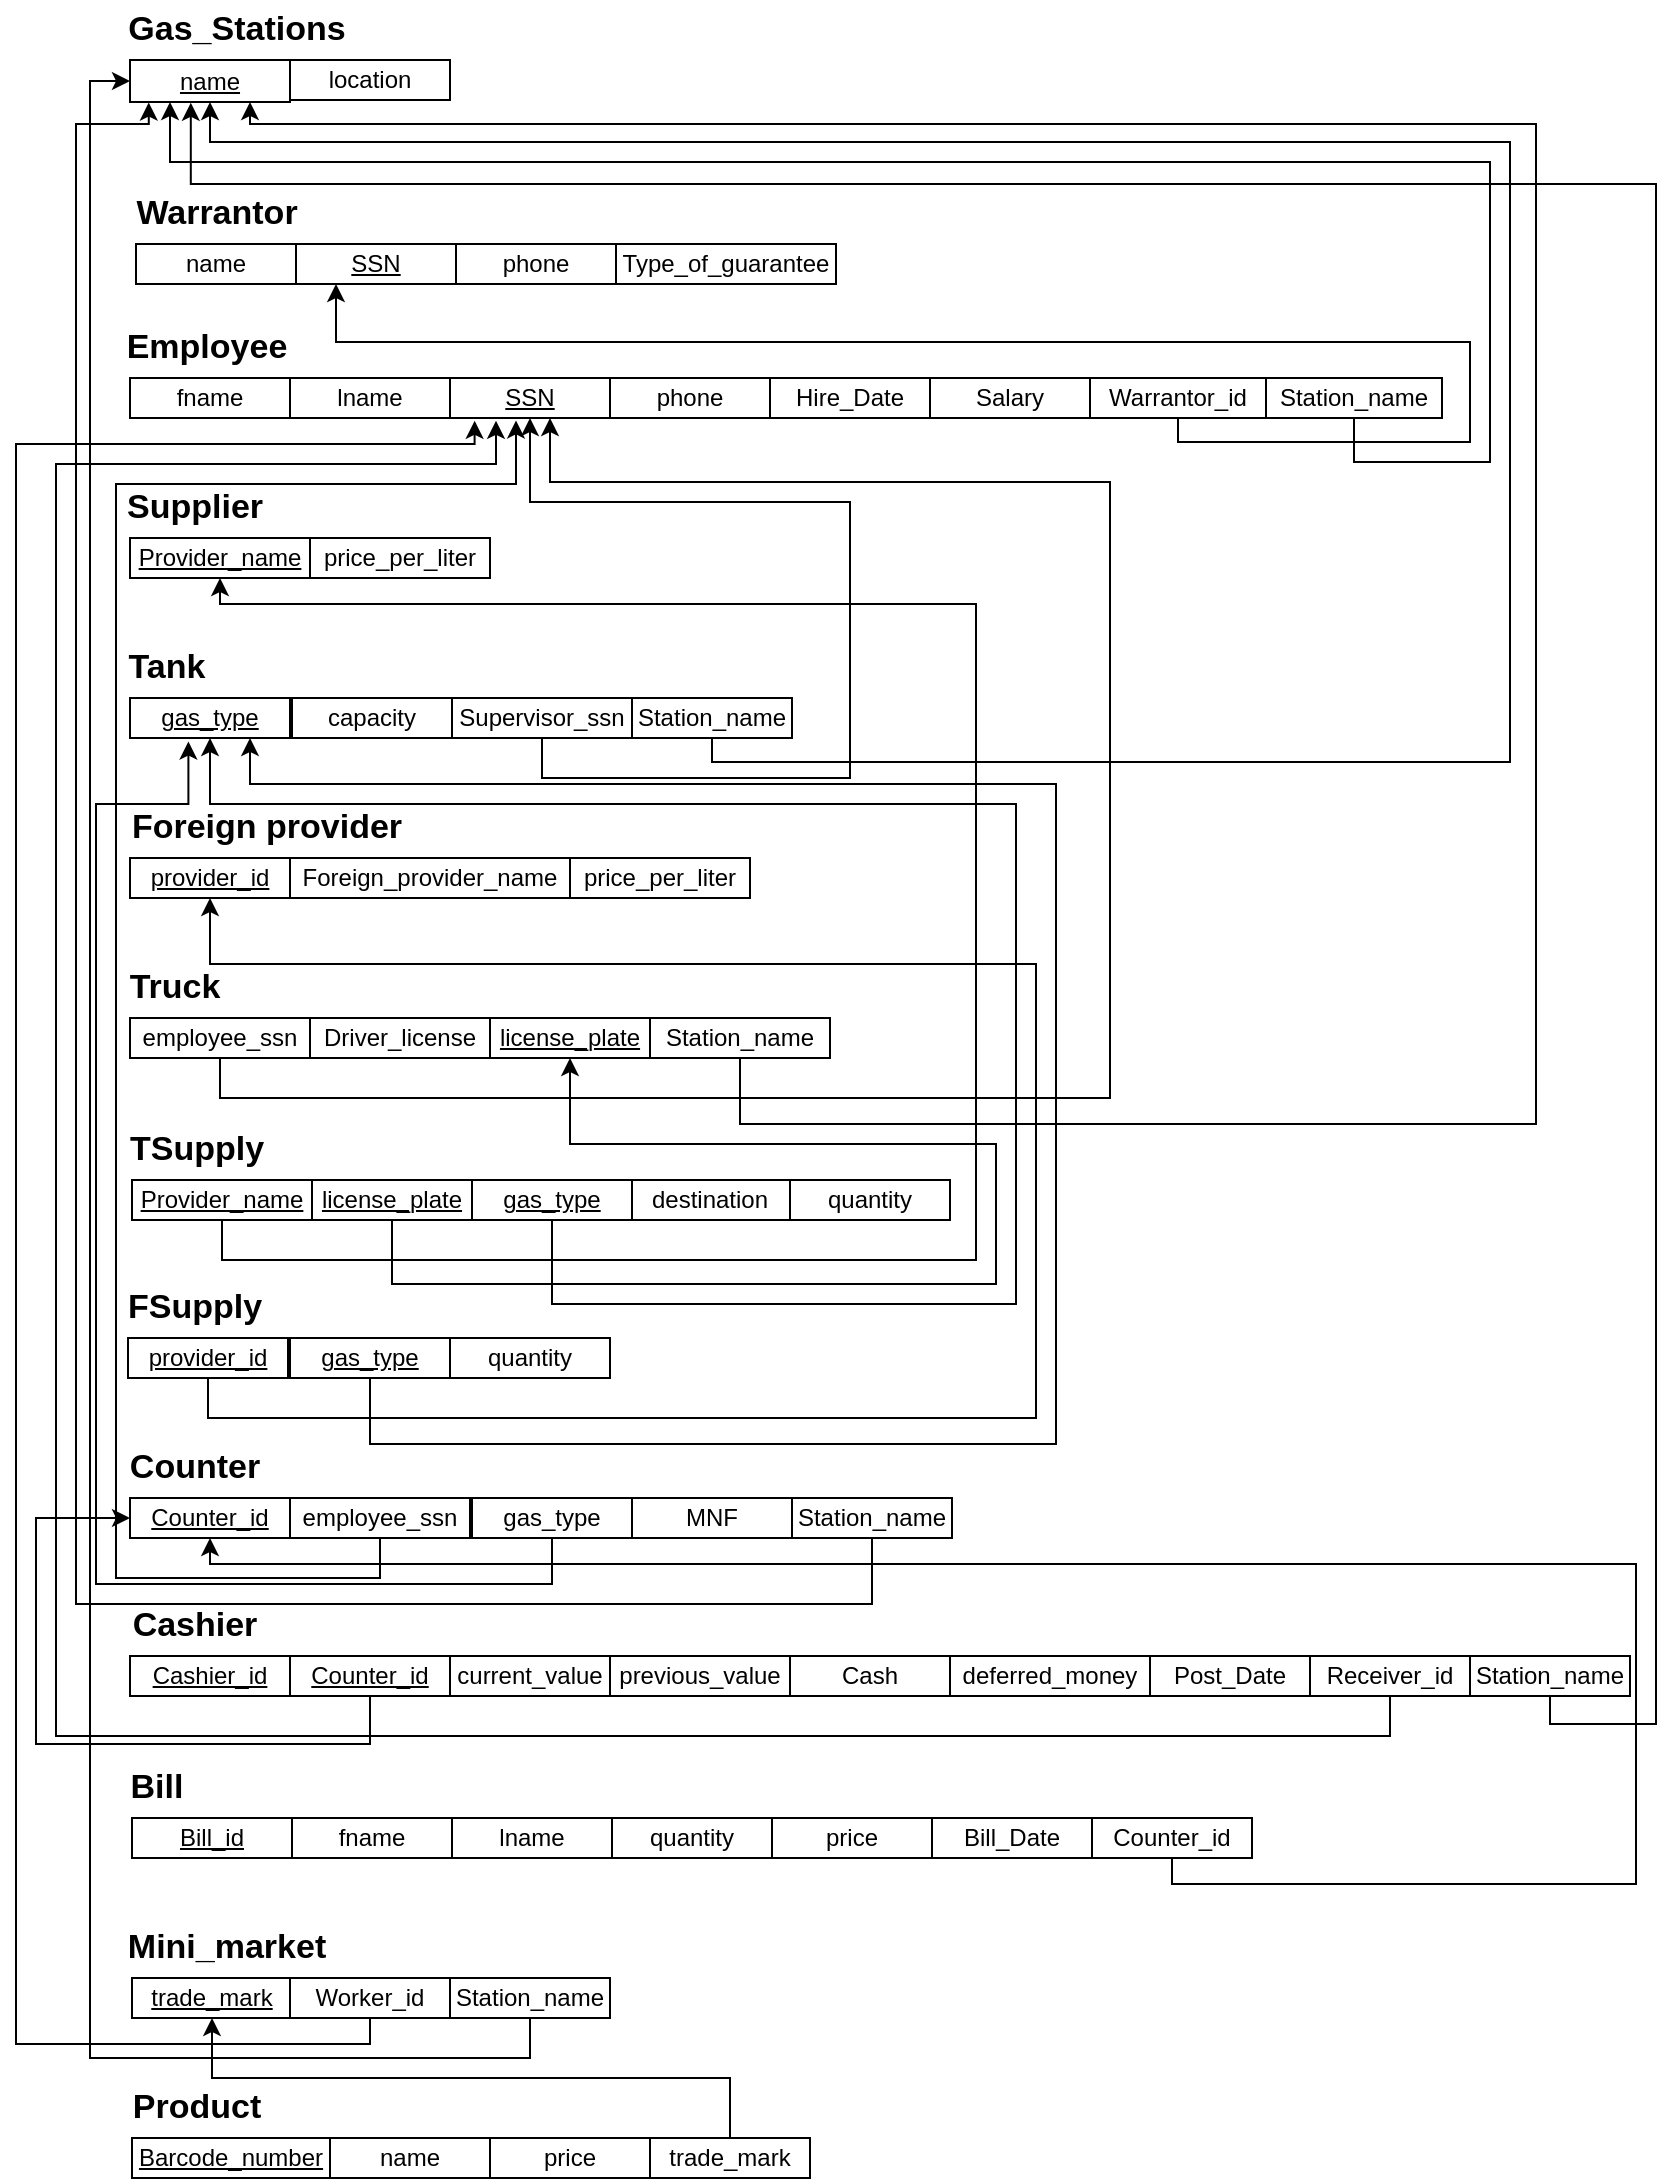 <mxfile version="22.0.3" type="device">
  <diagram name="Page-1" id="YBQMzqelVxIvQFQ6HbHM">
    <mxGraphModel dx="1202" dy="497" grid="1" gridSize="10" guides="1" tooltips="1" connect="1" arrows="1" fold="1" page="1" pageScale="1" pageWidth="850" pageHeight="1100" math="0" shadow="0">
      <root>
        <mxCell id="0" />
        <mxCell id="1" parent="0" />
        <mxCell id="VS-YMUBvFFlVaflBLDd2-45" value="name" style="whiteSpace=wrap;html=1;align=center;fontStyle=4" parent="1" vertex="1">
          <mxGeometry x="67" y="38" width="80" height="21" as="geometry" />
        </mxCell>
        <mxCell id="VS-YMUBvFFlVaflBLDd2-47" value="location" style="whiteSpace=wrap;html=1;align=center;" parent="1" vertex="1">
          <mxGeometry x="147" y="38" width="80" height="20" as="geometry" />
        </mxCell>
        <mxCell id="VS-YMUBvFFlVaflBLDd2-48" value="Gas_Stations" style="text;html=1;fontSize=17;fontStyle=1;verticalAlign=middle;align=center;fontColor=default;labelBackgroundColor=none;" parent="1" vertex="1">
          <mxGeometry x="60" y="8" width="120" height="30" as="geometry" />
        </mxCell>
        <mxCell id="VS-YMUBvFFlVaflBLDd2-49" value="name" style="whiteSpace=wrap;html=1;align=center;" parent="1" vertex="1">
          <mxGeometry x="70" y="130" width="80" height="20" as="geometry" />
        </mxCell>
        <mxCell id="VS-YMUBvFFlVaflBLDd2-50" value="SSN" style="whiteSpace=wrap;html=1;align=center;fontStyle=4" parent="1" vertex="1">
          <mxGeometry x="150" y="130" width="80" height="20" as="geometry" />
        </mxCell>
        <mxCell id="VS-YMUBvFFlVaflBLDd2-51" value="Warrantor" style="text;html=1;fontSize=17;fontStyle=1;verticalAlign=middle;align=center;" parent="1" vertex="1">
          <mxGeometry x="60" y="100" width="100" height="30" as="geometry" />
        </mxCell>
        <mxCell id="VS-YMUBvFFlVaflBLDd2-53" value="phone" style="whiteSpace=wrap;html=1;align=center;" parent="1" vertex="1">
          <mxGeometry x="230" y="130" width="80" height="20" as="geometry" />
        </mxCell>
        <mxCell id="VS-YMUBvFFlVaflBLDd2-55" value="Type_of_guarantee" style="whiteSpace=wrap;html=1;align=center;" parent="1" vertex="1">
          <mxGeometry x="310" y="130" width="110" height="20" as="geometry" />
        </mxCell>
        <mxCell id="VS-YMUBvFFlVaflBLDd2-59" value="Provider_name" style="whiteSpace=wrap;html=1;align=center;fontStyle=4" parent="1" vertex="1">
          <mxGeometry x="67" y="277" width="90" height="20" as="geometry" />
        </mxCell>
        <mxCell id="VS-YMUBvFFlVaflBLDd2-61" value="Supplier" style="text;html=1;fontSize=17;fontStyle=1;verticalAlign=middle;align=center;" parent="1" vertex="1">
          <mxGeometry x="61" y="247" width="76" height="30" as="geometry" />
        </mxCell>
        <mxCell id="VS-YMUBvFFlVaflBLDd2-63" value="fname" style="whiteSpace=wrap;html=1;align=center;" parent="1" vertex="1">
          <mxGeometry x="67" y="197" width="80" height="20" as="geometry" />
        </mxCell>
        <mxCell id="VS-YMUBvFFlVaflBLDd2-64" value="SSN" style="whiteSpace=wrap;html=1;align=center;fontStyle=4" parent="1" vertex="1">
          <mxGeometry x="227" y="197" width="80" height="20" as="geometry" />
        </mxCell>
        <mxCell id="VS-YMUBvFFlVaflBLDd2-65" value="Employee" style="text;html=1;fontSize=17;fontStyle=1;verticalAlign=middle;align=center;" parent="1" vertex="1">
          <mxGeometry x="62" y="167" width="86" height="30" as="geometry" />
        </mxCell>
        <mxCell id="VS-YMUBvFFlVaflBLDd2-66" value="phone" style="whiteSpace=wrap;html=1;align=center;direction=west;" parent="1" vertex="1">
          <mxGeometry x="307" y="197" width="80" height="20" as="geometry" />
        </mxCell>
        <mxCell id="VS-YMUBvFFlVaflBLDd2-67" value="gas_type" style="whiteSpace=wrap;html=1;align=center;fontStyle=4" parent="1" vertex="1">
          <mxGeometry x="67" y="357" width="80" height="20" as="geometry" />
        </mxCell>
        <mxCell id="VS-YMUBvFFlVaflBLDd2-68" value="price_per_liter" style="whiteSpace=wrap;html=1;align=center;" parent="1" vertex="1">
          <mxGeometry x="287" y="437" width="90" height="20" as="geometry" />
        </mxCell>
        <mxCell id="VS-YMUBvFFlVaflBLDd2-69" value="Tank" style="text;html=1;fontSize=17;fontStyle=1;verticalAlign=middle;align=center;" parent="1" vertex="1">
          <mxGeometry x="62" y="327" width="46" height="30" as="geometry" />
        </mxCell>
        <mxCell id="VS-YMUBvFFlVaflBLDd2-71" value="provider_id" style="whiteSpace=wrap;html=1;align=center;fontStyle=4" parent="1" vertex="1">
          <mxGeometry x="67" y="437" width="80" height="20" as="geometry" />
        </mxCell>
        <mxCell id="VS-YMUBvFFlVaflBLDd2-73" value="Foreign provider" style="text;html=1;fontSize=17;fontStyle=1;verticalAlign=middle;align=center;" parent="1" vertex="1">
          <mxGeometry x="62" y="407" width="146" height="30" as="geometry" />
        </mxCell>
        <mxCell id="VS-YMUBvFFlVaflBLDd2-74" value="capacity" style="whiteSpace=wrap;html=1;align=center;" parent="1" vertex="1">
          <mxGeometry x="148" y="357" width="80" height="20" as="geometry" />
        </mxCell>
        <mxCell id="HH1756vWna9bq5yphHxD-53" style="edgeStyle=orthogonalEdgeStyle;rounded=0;orthogonalLoop=1;jettySize=auto;html=1;exitX=0.5;exitY=1;exitDx=0;exitDy=0;entryX=0.625;entryY=1;entryDx=0;entryDy=0;entryPerimeter=0;" parent="1" source="VS-YMUBvFFlVaflBLDd2-75" target="VS-YMUBvFFlVaflBLDd2-64" edge="1">
          <mxGeometry relative="1" as="geometry">
            <mxPoint x="347" y="319" as="targetPoint" />
            <Array as="points">
              <mxPoint x="112" y="557" />
              <mxPoint x="557" y="557" />
              <mxPoint x="557" y="249" />
              <mxPoint x="277" y="249" />
            </Array>
          </mxGeometry>
        </mxCell>
        <mxCell id="VS-YMUBvFFlVaflBLDd2-75" value="employee_ssn" style="whiteSpace=wrap;html=1;align=center;" parent="1" vertex="1">
          <mxGeometry x="67" y="517" width="90" height="20" as="geometry" />
        </mxCell>
        <mxCell id="VS-YMUBvFFlVaflBLDd2-76" value="Driver_license" style="whiteSpace=wrap;html=1;align=center;" parent="1" vertex="1">
          <mxGeometry x="157" y="517" width="90" height="20" as="geometry" />
        </mxCell>
        <mxCell id="VS-YMUBvFFlVaflBLDd2-77" value="Truck" style="text;html=1;fontSize=17;fontStyle=1;verticalAlign=middle;align=center;" parent="1" vertex="1">
          <mxGeometry x="61" y="487" width="56" height="30" as="geometry" />
        </mxCell>
        <mxCell id="VS-YMUBvFFlVaflBLDd2-78" value="license_plate" style="whiteSpace=wrap;html=1;align=center;fontStyle=4" parent="1" vertex="1">
          <mxGeometry x="247" y="517" width="80" height="20" as="geometry" />
        </mxCell>
        <mxCell id="VS-YMUBvFFlVaflBLDd2-79" value="Counter_id" style="whiteSpace=wrap;html=1;align=center;fontStyle=4" parent="1" vertex="1">
          <mxGeometry x="67" y="757" width="80" height="20" as="geometry" />
        </mxCell>
        <mxCell id="PbYrhFTTPY33lJ9ftW6r-28" style="edgeStyle=orthogonalEdgeStyle;rounded=0;orthogonalLoop=1;jettySize=auto;html=1;exitX=0.5;exitY=1;exitDx=0;exitDy=0;" edge="1" parent="1" source="VS-YMUBvFFlVaflBLDd2-80">
          <mxGeometry relative="1" as="geometry">
            <mxPoint x="260" y="218.222" as="targetPoint" />
            <Array as="points">
              <mxPoint x="192" y="797" />
              <mxPoint x="60" y="797" />
              <mxPoint x="60" y="250" />
              <mxPoint x="260" y="250" />
            </Array>
          </mxGeometry>
        </mxCell>
        <mxCell id="VS-YMUBvFFlVaflBLDd2-80" value="employee_ssn" style="whiteSpace=wrap;html=1;align=center;" parent="1" vertex="1">
          <mxGeometry x="147" y="757" width="90" height="20" as="geometry" />
        </mxCell>
        <mxCell id="VS-YMUBvFFlVaflBLDd2-81" value="Counter" style="text;html=1;fontSize=17;fontStyle=1;verticalAlign=middle;align=center;" parent="1" vertex="1">
          <mxGeometry x="61" y="727" width="76" height="30" as="geometry" />
        </mxCell>
        <mxCell id="VS-YMUBvFFlVaflBLDd2-82" value="gas_type" style="whiteSpace=wrap;html=1;align=center;" parent="1" vertex="1">
          <mxGeometry x="238" y="757" width="80" height="20" as="geometry" />
        </mxCell>
        <mxCell id="VS-YMUBvFFlVaflBLDd2-83" value="lname" style="whiteSpace=wrap;html=1;align=center;" parent="1" vertex="1">
          <mxGeometry x="147" y="197" width="80" height="20" as="geometry" />
        </mxCell>
        <mxCell id="VS-YMUBvFFlVaflBLDd2-86" value="Hire_Date" style="whiteSpace=wrap;html=1;align=center;direction=west;" parent="1" vertex="1">
          <mxGeometry x="387" y="197" width="80" height="20" as="geometry" />
        </mxCell>
        <mxCell id="HH1756vWna9bq5yphHxD-48" style="edgeStyle=orthogonalEdgeStyle;rounded=0;orthogonalLoop=1;jettySize=auto;html=1;exitX=0.5;exitY=0;exitDx=0;exitDy=0;entryX=0.25;entryY=1;entryDx=0;entryDy=0;" parent="1" source="VS-YMUBvFFlVaflBLDd2-87" target="VS-YMUBvFFlVaflBLDd2-50" edge="1">
          <mxGeometry relative="1" as="geometry">
            <Array as="points">
              <mxPoint x="591" y="229" />
              <mxPoint x="737" y="229" />
              <mxPoint x="737" y="179" />
              <mxPoint x="170" y="179" />
            </Array>
          </mxGeometry>
        </mxCell>
        <mxCell id="VS-YMUBvFFlVaflBLDd2-87" value="Warrantor_id" style="whiteSpace=wrap;html=1;align=center;direction=west;" parent="1" vertex="1">
          <mxGeometry x="547" y="197" width="88" height="20" as="geometry" />
        </mxCell>
        <mxCell id="HH1756vWna9bq5yphHxD-49" style="edgeStyle=orthogonalEdgeStyle;rounded=0;orthogonalLoop=1;jettySize=auto;html=1;exitX=0.5;exitY=0;exitDx=0;exitDy=0;entryX=0.25;entryY=1;entryDx=0;entryDy=0;" parent="1" source="VS-YMUBvFFlVaflBLDd2-89" target="VS-YMUBvFFlVaflBLDd2-45" edge="1">
          <mxGeometry relative="1" as="geometry">
            <mxPoint x="377" y="49" as="targetPoint" />
            <Array as="points">
              <mxPoint x="679" y="239" />
              <mxPoint x="747" y="239" />
              <mxPoint x="747" y="89" />
              <mxPoint x="87" y="89" />
            </Array>
          </mxGeometry>
        </mxCell>
        <mxCell id="VS-YMUBvFFlVaflBLDd2-89" value="Station_name" style="whiteSpace=wrap;html=1;align=center;direction=west;" parent="1" vertex="1">
          <mxGeometry x="635" y="197" width="88" height="20" as="geometry" />
        </mxCell>
        <mxCell id="HH1756vWna9bq5yphHxD-1" value="Salary" style="whiteSpace=wrap;html=1;align=center;direction=west;" parent="1" vertex="1">
          <mxGeometry x="467" y="197" width="80" height="20" as="geometry" />
        </mxCell>
        <mxCell id="HH1756vWna9bq5yphHxD-4" value="price_per_liter" style="whiteSpace=wrap;html=1;align=center;" parent="1" vertex="1">
          <mxGeometry x="157" y="277" width="90" height="20" as="geometry" />
        </mxCell>
        <mxCell id="HH1756vWna9bq5yphHxD-50" style="edgeStyle=orthogonalEdgeStyle;rounded=0;orthogonalLoop=1;jettySize=auto;html=1;exitX=0.5;exitY=1;exitDx=0;exitDy=0;entryX=0.5;entryY=1;entryDx=0;entryDy=0;" parent="1" source="HH1756vWna9bq5yphHxD-5" target="VS-YMUBvFFlVaflBLDd2-64" edge="1">
          <mxGeometry relative="1" as="geometry">
            <Array as="points">
              <mxPoint x="273" y="397" />
              <mxPoint x="427" y="397" />
              <mxPoint x="427" y="259" />
              <mxPoint x="267" y="259" />
            </Array>
          </mxGeometry>
        </mxCell>
        <mxCell id="HH1756vWna9bq5yphHxD-5" value="Supervisor_ssn" style="whiteSpace=wrap;html=1;align=center;" parent="1" vertex="1">
          <mxGeometry x="228" y="357" width="90" height="20" as="geometry" />
        </mxCell>
        <mxCell id="HH1756vWna9bq5yphHxD-51" style="edgeStyle=orthogonalEdgeStyle;rounded=0;orthogonalLoop=1;jettySize=auto;html=1;exitX=0.5;exitY=1;exitDx=0;exitDy=0;entryX=0.5;entryY=1;entryDx=0;entryDy=0;" parent="1" source="HH1756vWna9bq5yphHxD-6" target="VS-YMUBvFFlVaflBLDd2-45" edge="1">
          <mxGeometry relative="1" as="geometry">
            <mxPoint x="237" y="79" as="targetPoint" />
            <Array as="points">
              <mxPoint x="358" y="389" />
              <mxPoint x="757" y="389" />
              <mxPoint x="757" y="79" />
              <mxPoint x="107" y="79" />
            </Array>
          </mxGeometry>
        </mxCell>
        <mxCell id="HH1756vWna9bq5yphHxD-6" value="Station_name" style="whiteSpace=wrap;html=1;align=center;" parent="1" vertex="1">
          <mxGeometry x="318" y="357" width="80" height="20" as="geometry" />
        </mxCell>
        <mxCell id="HH1756vWna9bq5yphHxD-9" value="Cashier_id" style="whiteSpace=wrap;html=1;align=center;fontStyle=4" parent="1" vertex="1">
          <mxGeometry x="67" y="836" width="80" height="20" as="geometry" />
        </mxCell>
        <mxCell id="HH1756vWna9bq5yphHxD-10" value="Cash" style="whiteSpace=wrap;html=1;align=center;" parent="1" vertex="1">
          <mxGeometry x="397" y="836" width="80" height="20" as="geometry" />
        </mxCell>
        <mxCell id="HH1756vWna9bq5yphHxD-11" value="Cashier" style="text;html=1;fontSize=17;fontStyle=1;verticalAlign=middle;align=center;" parent="1" vertex="1">
          <mxGeometry x="61" y="806" width="76" height="30" as="geometry" />
        </mxCell>
        <mxCell id="PbYrhFTTPY33lJ9ftW6r-33" style="edgeStyle=orthogonalEdgeStyle;rounded=0;orthogonalLoop=1;jettySize=auto;html=1;exitX=0.5;exitY=1;exitDx=0;exitDy=0;" edge="1" parent="1" source="HH1756vWna9bq5yphHxD-14" target="VS-YMUBvFFlVaflBLDd2-79">
          <mxGeometry relative="1" as="geometry">
            <Array as="points">
              <mxPoint x="187" y="880" />
              <mxPoint x="20" y="880" />
              <mxPoint x="20" y="767" />
            </Array>
          </mxGeometry>
        </mxCell>
        <mxCell id="HH1756vWna9bq5yphHxD-14" value="Counter_id" style="whiteSpace=wrap;html=1;align=center;fontStyle=4" parent="1" vertex="1">
          <mxGeometry x="147" y="836" width="80" height="20" as="geometry" />
        </mxCell>
        <mxCell id="HH1756vWna9bq5yphHxD-16" value="current_value" style="whiteSpace=wrap;html=1;align=center;" parent="1" vertex="1">
          <mxGeometry x="227" y="836" width="80" height="20" as="geometry" />
        </mxCell>
        <mxCell id="HH1756vWna9bq5yphHxD-17" value="Bill_id" style="whiteSpace=wrap;html=1;align=center;fontStyle=4" parent="1" vertex="1">
          <mxGeometry x="68" y="917" width="80" height="20" as="geometry" />
        </mxCell>
        <mxCell id="HH1756vWna9bq5yphHxD-18" value="fname" style="whiteSpace=wrap;html=1;align=center;" parent="1" vertex="1">
          <mxGeometry x="148" y="917" width="80" height="20" as="geometry" />
        </mxCell>
        <mxCell id="HH1756vWna9bq5yphHxD-19" value="Bill" style="text;html=1;fontSize=17;fontStyle=1;verticalAlign=middle;align=center;" parent="1" vertex="1">
          <mxGeometry x="62" y="887" width="35" height="30" as="geometry" />
        </mxCell>
        <mxCell id="HH1756vWna9bq5yphHxD-20" value="lname" style="whiteSpace=wrap;html=1;align=center;" parent="1" vertex="1">
          <mxGeometry x="228" y="917" width="80" height="20" as="geometry" />
        </mxCell>
        <mxCell id="HH1756vWna9bq5yphHxD-21" value="trade_mark" style="whiteSpace=wrap;html=1;align=center;fontStyle=4" parent="1" vertex="1">
          <mxGeometry x="68" y="997" width="80" height="20" as="geometry" />
        </mxCell>
        <mxCell id="HH1756vWna9bq5yphHxD-23" value="Mini_market" style="text;html=1;fontSize=17;fontStyle=1;verticalAlign=middle;align=center;" parent="1" vertex="1">
          <mxGeometry x="62" y="967" width="105" height="30" as="geometry" />
        </mxCell>
        <mxCell id="PbYrhFTTPY33lJ9ftW6r-38" style="edgeStyle=orthogonalEdgeStyle;rounded=0;orthogonalLoop=1;jettySize=auto;html=1;exitX=0.5;exitY=1;exitDx=0;exitDy=0;entryX=0;entryY=0.5;entryDx=0;entryDy=0;" edge="1" parent="1" source="HH1756vWna9bq5yphHxD-24" target="VS-YMUBvFFlVaflBLDd2-45">
          <mxGeometry relative="1" as="geometry" />
        </mxCell>
        <mxCell id="HH1756vWna9bq5yphHxD-24" value="Station_name" style="whiteSpace=wrap;html=1;align=center;" parent="1" vertex="1">
          <mxGeometry x="227" y="997" width="80" height="20" as="geometry" />
        </mxCell>
        <mxCell id="HH1756vWna9bq5yphHxD-25" value="Barcode_number" style="whiteSpace=wrap;html=1;align=center;fontStyle=4" parent="1" vertex="1">
          <mxGeometry x="68" y="1077" width="99" height="20" as="geometry" />
        </mxCell>
        <mxCell id="HH1756vWna9bq5yphHxD-26" value="name" style="whiteSpace=wrap;html=1;align=center;" parent="1" vertex="1">
          <mxGeometry x="167" y="1077" width="80" height="20" as="geometry" />
        </mxCell>
        <mxCell id="HH1756vWna9bq5yphHxD-27" value="Product" style="text;html=1;fontSize=17;fontStyle=1;verticalAlign=middle;align=center;" parent="1" vertex="1">
          <mxGeometry x="62" y="1047" width="75" height="30" as="geometry" />
        </mxCell>
        <mxCell id="HH1756vWna9bq5yphHxD-28" value="price" style="whiteSpace=wrap;html=1;align=center;" parent="1" vertex="1">
          <mxGeometry x="247" y="1077" width="80" height="20" as="geometry" />
        </mxCell>
        <mxCell id="PbYrhFTTPY33lJ9ftW6r-22" style="edgeStyle=orthogonalEdgeStyle;rounded=0;orthogonalLoop=1;jettySize=auto;html=1;exitX=0.5;exitY=1;exitDx=0;exitDy=0;entryX=0.75;entryY=1;entryDx=0;entryDy=0;" edge="1" parent="1" source="HH1756vWna9bq5yphHxD-30" target="VS-YMUBvFFlVaflBLDd2-45">
          <mxGeometry relative="1" as="geometry">
            <Array as="points">
              <mxPoint x="372" y="570" />
              <mxPoint x="770" y="570" />
              <mxPoint x="770" y="70" />
              <mxPoint x="127" y="70" />
            </Array>
          </mxGeometry>
        </mxCell>
        <mxCell id="HH1756vWna9bq5yphHxD-30" value="Station_name" style="whiteSpace=wrap;html=1;align=center;" parent="1" vertex="1">
          <mxGeometry x="327" y="517" width="90" height="20" as="geometry" />
        </mxCell>
        <mxCell id="HH1756vWna9bq5yphHxD-32" value="Foreign_provider_name" style="whiteSpace=wrap;html=1;align=center;" parent="1" vertex="1">
          <mxGeometry x="147" y="437" width="140" height="20" as="geometry" />
        </mxCell>
        <mxCell id="HH1756vWna9bq5yphHxD-36" value="MNF" style="whiteSpace=wrap;html=1;align=center;" parent="1" vertex="1">
          <mxGeometry x="318" y="757" width="80" height="20" as="geometry" />
        </mxCell>
        <mxCell id="HH1756vWna9bq5yphHxD-37" value="previous_value" style="whiteSpace=wrap;html=1;align=center;" parent="1" vertex="1">
          <mxGeometry x="307" y="836" width="90" height="20" as="geometry" />
        </mxCell>
        <mxCell id="HH1756vWna9bq5yphHxD-39" value="deferred_money" style="whiteSpace=wrap;html=1;align=center;" parent="1" vertex="1">
          <mxGeometry x="477" y="836" width="100" height="20" as="geometry" />
        </mxCell>
        <mxCell id="HH1756vWna9bq5yphHxD-41" value="quantity" style="whiteSpace=wrap;html=1;align=center;" parent="1" vertex="1">
          <mxGeometry x="308" y="917" width="80" height="20" as="geometry" />
        </mxCell>
        <mxCell id="HH1756vWna9bq5yphHxD-42" value="price" style="whiteSpace=wrap;html=1;align=center;" parent="1" vertex="1">
          <mxGeometry x="388" y="917" width="80" height="20" as="geometry" />
        </mxCell>
        <mxCell id="HH1756vWna9bq5yphHxD-43" value="Bill_Date" style="whiteSpace=wrap;html=1;align=center;" parent="1" vertex="1">
          <mxGeometry x="468" y="917" width="80" height="20" as="geometry" />
        </mxCell>
        <mxCell id="PbYrhFTTPY33lJ9ftW6r-37" style="edgeStyle=orthogonalEdgeStyle;rounded=0;orthogonalLoop=1;jettySize=auto;html=1;exitX=0.5;exitY=1;exitDx=0;exitDy=0;entryX=0.5;entryY=1;entryDx=0;entryDy=0;" edge="1" parent="1" source="HH1756vWna9bq5yphHxD-44" target="VS-YMUBvFFlVaflBLDd2-79">
          <mxGeometry relative="1" as="geometry">
            <Array as="points">
              <mxPoint x="588" y="950" />
              <mxPoint x="820" y="950" />
              <mxPoint x="820" y="790" />
              <mxPoint x="107" y="790" />
            </Array>
          </mxGeometry>
        </mxCell>
        <mxCell id="HH1756vWna9bq5yphHxD-44" value="Counter_id" style="whiteSpace=wrap;html=1;align=center;" parent="1" vertex="1">
          <mxGeometry x="548" y="917" width="80" height="20" as="geometry" />
        </mxCell>
        <mxCell id="PbYrhFTTPY33lJ9ftW6r-40" style="edgeStyle=orthogonalEdgeStyle;rounded=0;orthogonalLoop=1;jettySize=auto;html=1;exitX=0.5;exitY=0;exitDx=0;exitDy=0;entryX=0.5;entryY=1;entryDx=0;entryDy=0;" edge="1" parent="1" source="HH1756vWna9bq5yphHxD-45" target="HH1756vWna9bq5yphHxD-21">
          <mxGeometry relative="1" as="geometry" />
        </mxCell>
        <mxCell id="HH1756vWna9bq5yphHxD-45" value="trade_mark" style="whiteSpace=wrap;html=1;align=center;" parent="1" vertex="1">
          <mxGeometry x="327" y="1077" width="80" height="20" as="geometry" />
        </mxCell>
        <mxCell id="PbYrhFTTPY33lJ9ftW6r-39" style="edgeStyle=orthogonalEdgeStyle;rounded=0;orthogonalLoop=1;jettySize=auto;html=1;exitX=0.5;exitY=1;exitDx=0;exitDy=0;entryX=0.154;entryY=1.069;entryDx=0;entryDy=0;entryPerimeter=0;" edge="1" parent="1" source="E8J2Sdp8z0106hVON3FN-1" target="VS-YMUBvFFlVaflBLDd2-64">
          <mxGeometry relative="1" as="geometry">
            <mxPoint x="240" y="220" as="targetPoint" />
            <Array as="points">
              <mxPoint x="187" y="1030" />
              <mxPoint x="10" y="1030" />
              <mxPoint x="10" y="230" />
              <mxPoint x="239" y="230" />
            </Array>
          </mxGeometry>
        </mxCell>
        <mxCell id="E8J2Sdp8z0106hVON3FN-1" value="Worker_id" style="whiteSpace=wrap;html=1;align=center;" parent="1" vertex="1">
          <mxGeometry x="147" y="997" width="80" height="20" as="geometry" />
        </mxCell>
        <mxCell id="0Ssb2AO2TLpQe9nrAHYH-1" value="Post_Date" style="whiteSpace=wrap;html=1;align=center;" parent="1" vertex="1">
          <mxGeometry x="577" y="836" width="80" height="20" as="geometry" />
        </mxCell>
        <mxCell id="PbYrhFTTPY33lJ9ftW6r-32" style="edgeStyle=orthogonalEdgeStyle;rounded=0;orthogonalLoop=1;jettySize=auto;html=1;exitX=0.5;exitY=1;exitDx=0;exitDy=0;" edge="1" parent="1" source="0Ssb2AO2TLpQe9nrAHYH-3">
          <mxGeometry relative="1" as="geometry">
            <mxPoint x="250" y="218.4" as="targetPoint" />
            <Array as="points">
              <mxPoint x="697" y="876" />
              <mxPoint x="30" y="876" />
              <mxPoint x="30" y="240" />
              <mxPoint x="250" y="240" />
            </Array>
          </mxGeometry>
        </mxCell>
        <mxCell id="0Ssb2AO2TLpQe9nrAHYH-3" value="Receiver_id" style="whiteSpace=wrap;html=1;align=center;" parent="1" vertex="1">
          <mxGeometry x="657" y="836" width="80" height="20" as="geometry" />
        </mxCell>
        <mxCell id="PbYrhFTTPY33lJ9ftW6r-27" style="edgeStyle=orthogonalEdgeStyle;rounded=0;orthogonalLoop=1;jettySize=auto;html=1;exitX=0.5;exitY=1;exitDx=0;exitDy=0;entryX=0.75;entryY=1;entryDx=0;entryDy=0;" edge="1" parent="1" source="PbYrhFTTPY33lJ9ftW6r-5" target="VS-YMUBvFFlVaflBLDd2-67">
          <mxGeometry relative="1" as="geometry">
            <Array as="points">
              <mxPoint x="187" y="730" />
              <mxPoint x="530" y="730" />
              <mxPoint x="530" y="400" />
              <mxPoint x="127" y="400" />
            </Array>
          </mxGeometry>
        </mxCell>
        <mxCell id="PbYrhFTTPY33lJ9ftW6r-5" value="gas_type" style="whiteSpace=wrap;html=1;align=center;fontStyle=4" vertex="1" parent="1">
          <mxGeometry x="147" y="677" width="80" height="20" as="geometry" />
        </mxCell>
        <mxCell id="PbYrhFTTPY33lJ9ftW6r-26" style="edgeStyle=orthogonalEdgeStyle;rounded=0;orthogonalLoop=1;jettySize=auto;html=1;exitX=0.5;exitY=1;exitDx=0;exitDy=0;entryX=0.5;entryY=1;entryDx=0;entryDy=0;" edge="1" parent="1" source="PbYrhFTTPY33lJ9ftW6r-6" target="VS-YMUBvFFlVaflBLDd2-71">
          <mxGeometry relative="1" as="geometry">
            <Array as="points">
              <mxPoint x="106" y="717" />
              <mxPoint x="520" y="717" />
              <mxPoint x="520" y="490" />
              <mxPoint x="107" y="490" />
            </Array>
          </mxGeometry>
        </mxCell>
        <mxCell id="PbYrhFTTPY33lJ9ftW6r-6" value="provider_id" style="whiteSpace=wrap;html=1;align=center;fontStyle=4" vertex="1" parent="1">
          <mxGeometry x="66" y="677" width="80" height="20" as="geometry" />
        </mxCell>
        <mxCell id="PbYrhFTTPY33lJ9ftW6r-7" value="FSupply" style="text;html=1;fontSize=17;fontStyle=1;verticalAlign=middle;align=center;" vertex="1" parent="1">
          <mxGeometry x="61" y="647" width="76" height="30" as="geometry" />
        </mxCell>
        <mxCell id="PbYrhFTTPY33lJ9ftW6r-9" value="quantity" style="whiteSpace=wrap;html=1;align=center;" vertex="1" parent="1">
          <mxGeometry x="227" y="677" width="80" height="20" as="geometry" />
        </mxCell>
        <mxCell id="PbYrhFTTPY33lJ9ftW6r-23" style="edgeStyle=orthogonalEdgeStyle;rounded=0;orthogonalLoop=1;jettySize=auto;html=1;exitX=0.5;exitY=1;exitDx=0;exitDy=0;entryX=0.5;entryY=1;entryDx=0;entryDy=0;" edge="1" parent="1" source="PbYrhFTTPY33lJ9ftW6r-11" target="VS-YMUBvFFlVaflBLDd2-59">
          <mxGeometry relative="1" as="geometry">
            <Array as="points">
              <mxPoint x="113" y="638" />
              <mxPoint x="490" y="638" />
              <mxPoint x="490" y="310" />
              <mxPoint x="112" y="310" />
            </Array>
          </mxGeometry>
        </mxCell>
        <mxCell id="PbYrhFTTPY33lJ9ftW6r-11" value="Provider_name" style="whiteSpace=wrap;html=1;align=center;fontStyle=4" vertex="1" parent="1">
          <mxGeometry x="68" y="598" width="90" height="20" as="geometry" />
        </mxCell>
        <mxCell id="PbYrhFTTPY33lJ9ftW6r-12" value="TSupply" style="text;html=1;fontSize=17;fontStyle=1;verticalAlign=middle;align=center;" vertex="1" parent="1">
          <mxGeometry x="62" y="568" width="76" height="30" as="geometry" />
        </mxCell>
        <mxCell id="PbYrhFTTPY33lJ9ftW6r-14" value="destination" style="whiteSpace=wrap;html=1;align=center;" vertex="1" parent="1">
          <mxGeometry x="317" y="598" width="80" height="20" as="geometry" />
        </mxCell>
        <mxCell id="PbYrhFTTPY33lJ9ftW6r-15" value="quantity" style="whiteSpace=wrap;html=1;align=center;" vertex="1" parent="1">
          <mxGeometry x="397" y="598" width="80" height="20" as="geometry" />
        </mxCell>
        <mxCell id="PbYrhFTTPY33lJ9ftW6r-24" style="edgeStyle=orthogonalEdgeStyle;rounded=0;orthogonalLoop=1;jettySize=auto;html=1;exitX=0.5;exitY=1;exitDx=0;exitDy=0;entryX=0.5;entryY=1;entryDx=0;entryDy=0;" edge="1" parent="1" source="PbYrhFTTPY33lJ9ftW6r-16" target="VS-YMUBvFFlVaflBLDd2-78">
          <mxGeometry relative="1" as="geometry">
            <Array as="points">
              <mxPoint x="198" y="650" />
              <mxPoint x="500" y="650" />
              <mxPoint x="500" y="580" />
              <mxPoint x="287" y="580" />
            </Array>
          </mxGeometry>
        </mxCell>
        <mxCell id="PbYrhFTTPY33lJ9ftW6r-16" value="license_plate" style="whiteSpace=wrap;html=1;align=center;fontStyle=4" vertex="1" parent="1">
          <mxGeometry x="158" y="598" width="80" height="20" as="geometry" />
        </mxCell>
        <mxCell id="PbYrhFTTPY33lJ9ftW6r-25" style="edgeStyle=orthogonalEdgeStyle;rounded=0;orthogonalLoop=1;jettySize=auto;html=1;exitX=0.5;exitY=1;exitDx=0;exitDy=0;entryX=0.5;entryY=1;entryDx=0;entryDy=0;" edge="1" parent="1" source="PbYrhFTTPY33lJ9ftW6r-18" target="VS-YMUBvFFlVaflBLDd2-67">
          <mxGeometry relative="1" as="geometry">
            <Array as="points">
              <mxPoint x="278" y="660" />
              <mxPoint x="510" y="660" />
              <mxPoint x="510" y="410" />
              <mxPoint x="107" y="410" />
            </Array>
          </mxGeometry>
        </mxCell>
        <mxCell id="PbYrhFTTPY33lJ9ftW6r-18" value="gas_type" style="whiteSpace=wrap;html=1;align=center;fontStyle=4" vertex="1" parent="1">
          <mxGeometry x="238" y="598" width="80" height="20" as="geometry" />
        </mxCell>
        <mxCell id="PbYrhFTTPY33lJ9ftW6r-19" value="Station_name" style="whiteSpace=wrap;html=1;align=center;" vertex="1" parent="1">
          <mxGeometry x="737" y="836" width="80" height="20" as="geometry" />
        </mxCell>
        <mxCell id="PbYrhFTTPY33lJ9ftW6r-21" value="Station_name" style="whiteSpace=wrap;html=1;align=center;" vertex="1" parent="1">
          <mxGeometry x="398" y="757" width="80" height="20" as="geometry" />
        </mxCell>
        <mxCell id="PbYrhFTTPY33lJ9ftW6r-29" style="edgeStyle=orthogonalEdgeStyle;rounded=0;orthogonalLoop=1;jettySize=auto;html=1;exitX=0.5;exitY=1;exitDx=0;exitDy=0;entryX=0.365;entryY=1.089;entryDx=0;entryDy=0;entryPerimeter=0;" edge="1" parent="1" source="VS-YMUBvFFlVaflBLDd2-82" target="VS-YMUBvFFlVaflBLDd2-67">
          <mxGeometry relative="1" as="geometry">
            <Array as="points">
              <mxPoint x="278" y="800" />
              <mxPoint x="50" y="800" />
              <mxPoint x="50" y="410" />
              <mxPoint x="96" y="410" />
            </Array>
          </mxGeometry>
        </mxCell>
        <mxCell id="PbYrhFTTPY33lJ9ftW6r-30" style="edgeStyle=orthogonalEdgeStyle;rounded=0;orthogonalLoop=1;jettySize=auto;html=1;exitX=0.5;exitY=1;exitDx=0;exitDy=0;entryX=0.38;entryY=1.019;entryDx=0;entryDy=0;entryPerimeter=0;" edge="1" parent="1" source="PbYrhFTTPY33lJ9ftW6r-19" target="VS-YMUBvFFlVaflBLDd2-45">
          <mxGeometry relative="1" as="geometry">
            <mxPoint x="98" y="70" as="targetPoint" />
            <Array as="points">
              <mxPoint x="777" y="870" />
              <mxPoint x="830" y="870" />
              <mxPoint x="830" y="100" />
              <mxPoint x="97" y="100" />
            </Array>
          </mxGeometry>
        </mxCell>
        <mxCell id="PbYrhFTTPY33lJ9ftW6r-31" style="edgeStyle=orthogonalEdgeStyle;rounded=0;orthogonalLoop=1;jettySize=auto;html=1;exitX=0.5;exitY=1;exitDx=0;exitDy=0;entryX=0.117;entryY=1.013;entryDx=0;entryDy=0;entryPerimeter=0;" edge="1" parent="1" source="PbYrhFTTPY33lJ9ftW6r-21" target="VS-YMUBvFFlVaflBLDd2-45">
          <mxGeometry relative="1" as="geometry">
            <Array as="points">
              <mxPoint x="438" y="810" />
              <mxPoint x="40" y="810" />
              <mxPoint x="40" y="70" />
              <mxPoint x="76" y="70" />
            </Array>
          </mxGeometry>
        </mxCell>
      </root>
    </mxGraphModel>
  </diagram>
</mxfile>
